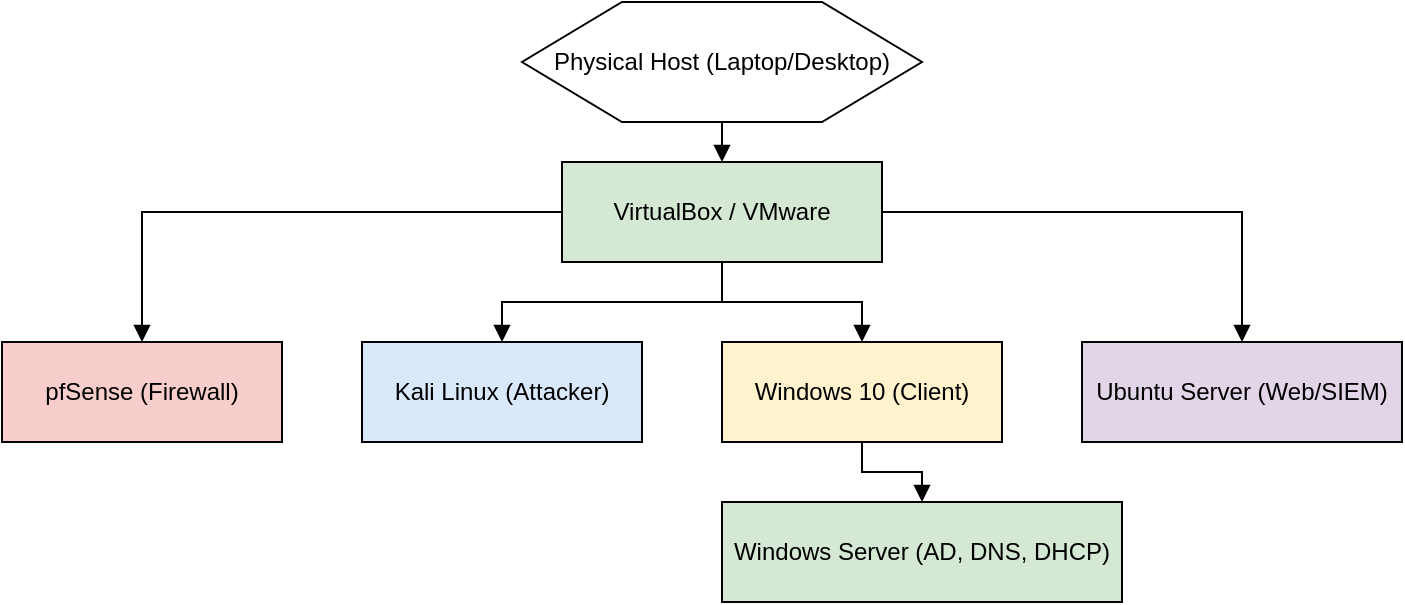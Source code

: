 <mxfile>
  <diagram name="Home Lab Network" id="HomeLab1">
    <mxGraphModel dx="1232" dy="673" grid="1" gridSize="10" guides="1" tooltips="1" connect="1" arrows="1" fold="1" page="1" pageScale="1" pageWidth="827" pageHeight="1169" math="0" shadow="0">
      <root>
        <mxCell id="0"/>
        <mxCell id="1" parent="0"/>

        <!-- Virtualization Host -->
        <mxCell id="host" value="Physical Host (Laptop/Desktop)" style="shape=hexagon;whiteSpace=wrap;html=1;" vertex="1" parent="1">
          <mxGeometry x="320" y="30" width="200" height="60" as="geometry"/>
        </mxCell>

        <!-- VirtualBox / VMware -->
        <mxCell id="virtualization" value="VirtualBox / VMware" style="shape=rectangle;whiteSpace=wrap;html=1;fillColor=#d5e8d4;" vertex="1" parent="1">
          <mxGeometry x="340" y="110" width="160" height="50" as="geometry"/>
        </mxCell>

        <!-- pfSense -->
        <mxCell id="pfsense" value="pfSense (Firewall)" style="shape=rectangle;whiteSpace=wrap;html=1;fillColor=#f8cecc;" vertex="1" parent="1">
          <mxGeometry x="60" y="200" width="140" height="50" as="geometry"/>
        </mxCell>

        <!-- Kali Linux -->
        <mxCell id="kali" value="Kali Linux (Attacker)" style="shape=rectangle;whiteSpace=wrap;html=1;fillColor=#dae8fc;" vertex="1" parent="1">
          <mxGeometry x="240" y="200" width="140" height="50" as="geometry"/>
        </mxCell>

        <!-- Windows 10 -->
        <mxCell id="win10" value="Windows 10 (Client)" style="shape=rectangle;whiteSpace=wrap;html=1;fillColor=#fff2cc;" vertex="1" parent="1">
          <mxGeometry x="420" y="200" width="140" height="50" as="geometry"/>
        </mxCell>

        <!-- Ubuntu Server -->
        <mxCell id="ubuntu" value="Ubuntu Server (Web/SIEM)" style="shape=rectangle;whiteSpace=wrap;html=1;fillColor=#e1d5e7;" vertex="1" parent="1">
          <mxGeometry x="600" y="200" width="160" height="50" as="geometry"/>
        </mxCell>

        <!-- Windows Server -->
        <mxCell id="winserver" value="Windows Server (AD, DNS, DHCP)" style="shape=rectangle;whiteSpace=wrap;html=1;fillColor=#d5e8d4;" vertex="1" parent="1">
          <mxGeometry x="420" y="280" width="200" height="50" as="geometry"/>
        </mxCell>

        <!-- Connections -->
        <mxCell id="host_to_virtualization" style="edgeStyle=orthogonalEdgeStyle;rounded=0;html=1;endArrow=block;" edge="1" parent="1" source="host" target="virtualization">
          <mxGeometry relative="1" as="geometry"/>
        </mxCell>
        <mxCell id="virtualization_to_pfsense" style="edgeStyle=orthogonalEdgeStyle;rounded=0;html=1;endArrow=block;" edge="1" parent="1" source="virtualization" target="pfsense">
          <mxGeometry relative="1" as="geometry"/>
        </mxCell>
        <mxCell id="virtualization_to_kali" style="edgeStyle=orthogonalEdgeStyle;rounded=0;html=1;endArrow=block;" edge="1" parent="1" source="virtualization" target="kali">
          <mxGeometry relative="1" as="geometry"/>
        </mxCell>
        <mxCell id="virtualization_to_win10" style="edgeStyle=orthogonalEdgeStyle;rounded=0;html=1;endArrow=block;" edge="1" parent="1" source="virtualization" target="win10">
          <mxGeometry relative="1" as="geometry"/>
        </mxCell>
        <mxCell id="virtualization_to_ubuntu" style="edgeStyle=orthogonalEdgeStyle;rounded=0;html=1;endArrow=block;" edge="1" parent="1" source="virtualization" target="ubuntu">
          <mxGeometry relative="1" as="geometry"/>
        </mxCell>
        <mxCell id="win10_to_winserver" style="edgeStyle=orthogonalEdgeStyle;rounded=0;html=1;endArrow=block;" edge="1" parent="1" source="win10" target="winserver">
          <mxGeometry relative="1" as="geometry"/>
        </mxCell>
      </root>
    </mxGraphModel>
  </diagram>
</mxfile>